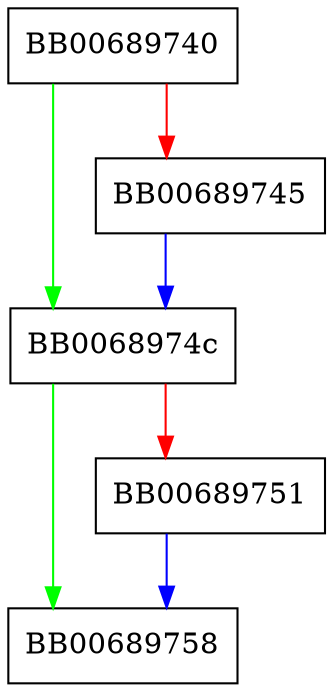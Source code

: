 digraph ossl_x509_PUBKEY_get0_libctx {
  node [shape="box"];
  graph [splines=ortho];
  BB00689740 -> BB0068974c [color="green"];
  BB00689740 -> BB00689745 [color="red"];
  BB00689745 -> BB0068974c [color="blue"];
  BB0068974c -> BB00689758 [color="green"];
  BB0068974c -> BB00689751 [color="red"];
  BB00689751 -> BB00689758 [color="blue"];
}